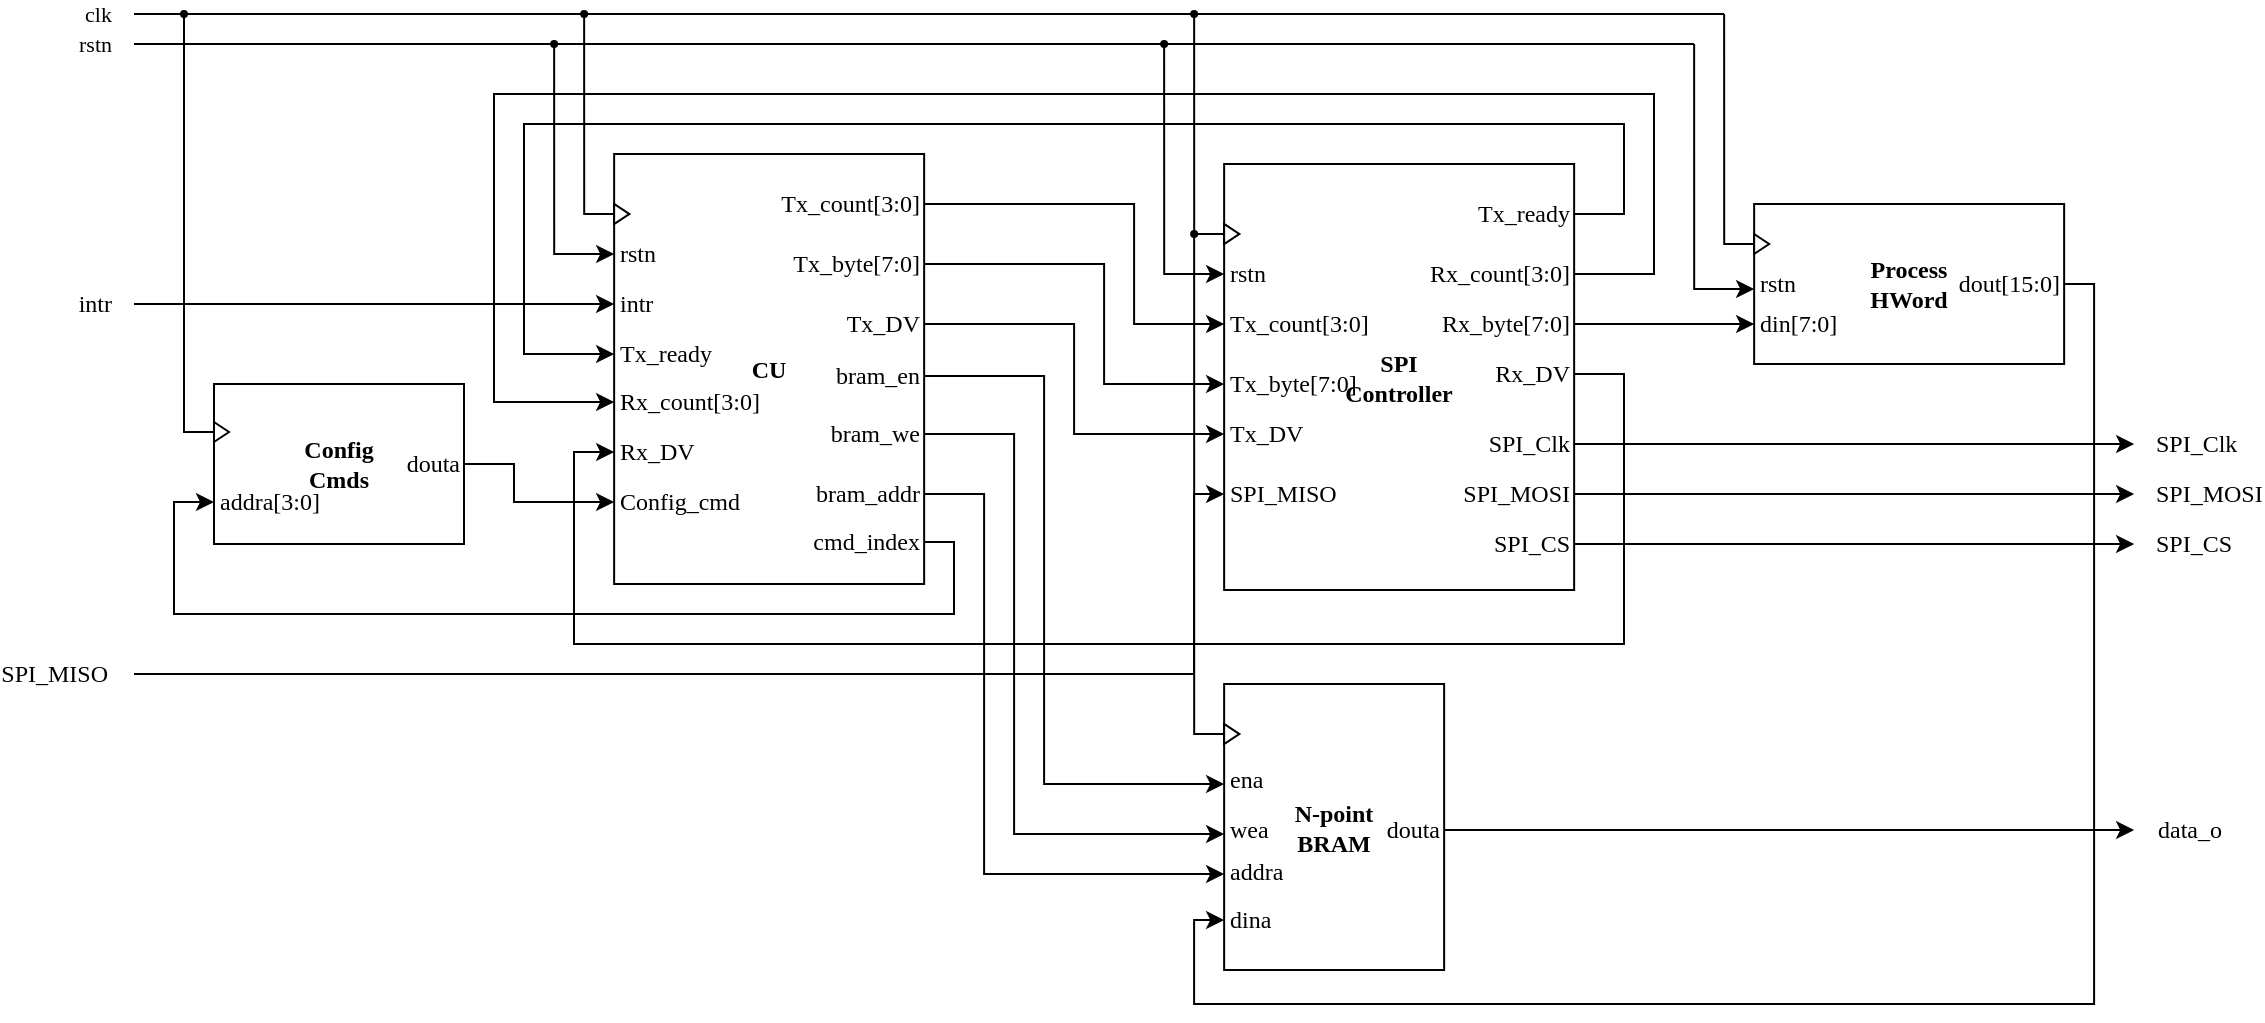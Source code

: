 <mxfile version="26.0.15" pages="3">
  <diagram name="data_path" id="Juiqj6YkxCS37qnOwY-p">
    <mxGraphModel dx="1972" dy="1094" grid="1" gridSize="5" guides="1" tooltips="1" connect="1" arrows="1" fold="1" page="1" pageScale="1" pageWidth="850" pageHeight="1100" math="0" shadow="0">
      <root>
        <mxCell id="0" />
        <mxCell id="1" parent="0" />
        <mxCell id="IA69UJasPgT3WPHsJti2-14" value="&lt;b&gt;N-point&lt;br&gt;BRAM&lt;/b&gt;" style="rounded=0;whiteSpace=wrap;html=1;fontFamily=NewsGotT;verticalAlign=middle;" parent="1" vertex="1">
          <mxGeometry x="625.07" y="380" width="110" height="143" as="geometry" />
        </mxCell>
        <mxCell id="IA69UJasPgT3WPHsJti2-39" value="SPI &lt;br&gt;Controller" style="rounded=0;whiteSpace=wrap;html=1;fontFamily=NewsGotT;verticalAlign=middle;fontStyle=1" parent="1" vertex="1">
          <mxGeometry x="625.07" y="120" width="175" height="213" as="geometry" />
        </mxCell>
        <mxCell id="6dm7ZZ2Ce49l9A71G7zG-19" value="clk" style="endArrow=none;html=1;rounded=0;align=right;fontFamily=NewsGotT;" parent="1" edge="1">
          <mxGeometry x="-1" y="-10" width="50" height="50" relative="1" as="geometry">
            <mxPoint x="80" y="45" as="sourcePoint" />
            <mxPoint x="875" y="45" as="targetPoint" />
            <mxPoint x="-10" y="-10" as="offset" />
          </mxGeometry>
        </mxCell>
        <mxCell id="6dm7ZZ2Ce49l9A71G7zG-20" value="rstn" style="endArrow=none;html=1;rounded=0;align=right;labelBackgroundColor=none;fontFamily=NewsGotT;" parent="1" edge="1">
          <mxGeometry x="-1" y="-10" width="50" height="50" relative="1" as="geometry">
            <mxPoint x="80" y="60" as="sourcePoint" />
            <mxPoint x="860" y="60" as="targetPoint" />
            <mxPoint x="-10" y="-10" as="offset" />
          </mxGeometry>
        </mxCell>
        <mxCell id="IA69UJasPgT3WPHsJti2-16" value="" style="triangle;whiteSpace=wrap;html=1;fontFamily=NewsGotT;movable=1;resizable=1;rotatable=1;deletable=1;editable=1;locked=0;connectable=1;container=0;points=[];" parent="1" vertex="1">
          <mxGeometry x="625.07" y="400" width="7.5" height="10" as="geometry" />
        </mxCell>
        <mxCell id="IA69UJasPgT3WPHsJti2-17" value="ena" style="text;html=1;align=left;verticalAlign=middle;resizable=0;points=[];autosize=1;strokeColor=none;fillColor=none;spacing=0;fontFamily=NewsGotT;spacingLeft=3;spacingRight=-10;spacingBottom=-2;spacingTop=-2;" parent="1" vertex="1">
          <mxGeometry x="625.07" y="418" width="20" height="20" as="geometry" />
        </mxCell>
        <mxCell id="IA69UJasPgT3WPHsJti2-18" value="wea" style="text;html=1;align=left;verticalAlign=middle;resizable=0;points=[];autosize=1;strokeColor=none;fillColor=none;spacing=0;fontFamily=NewsGotT;spacingLeft=3;spacingRight=-10;spacingBottom=-2;spacingTop=-2;" parent="1" vertex="1">
          <mxGeometry x="625.07" y="443" width="25" height="20" as="geometry" />
        </mxCell>
        <mxCell id="IA69UJasPgT3WPHsJti2-19" value="addra" style="text;html=1;align=left;verticalAlign=middle;resizable=0;points=[];autosize=1;strokeColor=none;fillColor=none;fontFamily=NewsGotT;fontSize=12;fontColor=default;spacing=0;spacingLeft=3;spacingRight=-10;spacingBottom=-2;spacingTop=-2;" parent="1" vertex="1">
          <mxGeometry x="625.07" y="464" width="30" height="20" as="geometry" />
        </mxCell>
        <mxCell id="IA69UJasPgT3WPHsJti2-20" value="dina" style="text;html=1;align=left;verticalAlign=middle;resizable=0;points=[];autosize=1;strokeColor=none;fillColor=none;fontFamily=NewsGotT;fontSize=12;fontColor=default;spacing=0;spacingLeft=3;spacingRight=-10;spacingBottom=-2;spacingTop=-2;" parent="1" vertex="1">
          <mxGeometry x="625.07" y="488" width="25" height="20" as="geometry" />
        </mxCell>
        <mxCell id="IA69UJasPgT3WPHsJti2-21" value="" style="triangle;whiteSpace=wrap;html=1;fontFamily=NewsGotT;movable=1;resizable=1;rotatable=1;deletable=1;editable=1;locked=0;connectable=1;container=0;points=[[0,0.5,0,0,0]];" parent="1" vertex="1">
          <mxGeometry x="625.07" y="400" width="7.5" height="10" as="geometry" />
        </mxCell>
        <mxCell id="OZrKnQwsDPzHaz8R2crf-91" value="data_o" style="edgeStyle=orthogonalEdgeStyle;rounded=0;orthogonalLoop=1;jettySize=auto;html=1;fontFamily=NewsGotT;fontSize=12;align=left;" edge="1" parent="1" source="IA69UJasPgT3WPHsJti2-22">
          <mxGeometry x="1" y="-10" relative="1" as="geometry">
            <mxPoint x="1080.07" y="453" as="targetPoint" />
            <mxPoint x="10" y="-10" as="offset" />
          </mxGeometry>
        </mxCell>
        <mxCell id="IA69UJasPgT3WPHsJti2-22" value="douta" style="text;html=1;align=right;verticalAlign=middle;resizable=0;points=[];autosize=1;strokeColor=none;fillColor=none;fontFamily=NewsGotT;fontSize=12;fontColor=default;spacing=0;spacingRight=3;spacingLeft=-9;spacingBottom=-2;spacingTop=-2;" parent="1" vertex="1">
          <mxGeometry x="705.07" y="443" width="30" height="20" as="geometry" />
        </mxCell>
        <mxCell id="IA69UJasPgT3WPHsJti2-40" value="rstn" style="text;html=1;align=left;verticalAlign=middle;resizable=0;points=[];autosize=1;strokeColor=none;fillColor=none;spacing=0;fontFamily=NewsGotT;spacingLeft=3;spacingRight=-10;spacingBottom=-2;spacingTop=-2;" parent="1" vertex="1">
          <mxGeometry x="625.07" y="165" width="25" height="20" as="geometry" />
        </mxCell>
        <mxCell id="IA69UJasPgT3WPHsJti2-41" value="" style="triangle;whiteSpace=wrap;html=1;fontFamily=NewsGotT;movable=1;resizable=1;rotatable=1;deletable=1;editable=1;locked=0;connectable=1;container=0;points=[];" parent="1" vertex="1">
          <mxGeometry x="625.07" y="150" width="7.5" height="10" as="geometry" />
        </mxCell>
        <mxCell id="IA69UJasPgT3WPHsJti2-42" value="Tx_count[3:0]" style="text;html=1;align=left;verticalAlign=middle;resizable=0;points=[];autosize=1;strokeColor=none;fillColor=none;spacing=0;fontFamily=NewsGotT;spacingLeft=3;spacingRight=-10;spacingBottom=-2;spacingTop=-2;" parent="1" vertex="1">
          <mxGeometry x="625.07" y="190" width="65" height="20" as="geometry" />
        </mxCell>
        <mxCell id="IA69UJasPgT3WPHsJti2-43" value="Tx_byte[7:0]" style="text;html=1;align=left;verticalAlign=middle;resizable=0;points=[];autosize=1;strokeColor=none;fillColor=none;spacing=0;fontFamily=NewsGotT;spacingLeft=3;spacingRight=-10;spacingBottom=-2;spacingTop=-2;" parent="1" vertex="1">
          <mxGeometry x="625.07" y="220" width="60" height="20" as="geometry" />
        </mxCell>
        <mxCell id="IA69UJasPgT3WPHsJti2-44" value="Tx_DV" style="text;html=1;align=left;verticalAlign=middle;resizable=0;points=[];autosize=1;strokeColor=none;fillColor=none;fontFamily=NewsGotT;fontSize=12;fontColor=default;spacing=0;spacingLeft=3;spacingRight=-10;spacingBottom=-2;spacingTop=-2;" parent="1" vertex="1">
          <mxGeometry x="625.07" y="245" width="35" height="20" as="geometry" />
        </mxCell>
        <mxCell id="OZrKnQwsDPzHaz8R2crf-74" style="edgeStyle=orthogonalEdgeStyle;rounded=0;orthogonalLoop=1;jettySize=auto;html=1;" edge="1" parent="1" target="IA69UJasPgT3WPHsJti2-45">
          <mxGeometry relative="1" as="geometry">
            <mxPoint x="80" y="375" as="sourcePoint" />
            <Array as="points">
              <mxPoint x="610" y="375" />
              <mxPoint x="610" y="285" />
            </Array>
          </mxGeometry>
        </mxCell>
        <mxCell id="OZrKnQwsDPzHaz8R2crf-75" value="SPI_MISO" style="edgeLabel;html=1;align=right;verticalAlign=middle;resizable=0;points=[];fontFamily=NewsGotT;fontSize=12;" vertex="1" connectable="0" parent="OZrKnQwsDPzHaz8R2crf-74">
          <mxGeometry x="-0.914" y="-2" relative="1" as="geometry">
            <mxPoint x="-40" y="-2" as="offset" />
          </mxGeometry>
        </mxCell>
        <mxCell id="IA69UJasPgT3WPHsJti2-45" value="SPI_MISO" style="text;html=1;align=left;verticalAlign=middle;resizable=0;points=[];autosize=1;strokeColor=none;fillColor=none;fontFamily=NewsGotT;fontSize=12;fontColor=default;spacing=0;spacingLeft=3;spacingRight=-10;spacingBottom=-2;spacingTop=-2;" parent="1" vertex="1">
          <mxGeometry x="625.07" y="275" width="50" height="20" as="geometry" />
        </mxCell>
        <mxCell id="IA69UJasPgT3WPHsJti2-46" value="" style="triangle;whiteSpace=wrap;html=1;fontFamily=NewsGotT;movable=1;resizable=1;rotatable=1;deletable=1;editable=1;locked=0;connectable=1;container=0;points=[[0,0.5,0,0,0]];" parent="1" vertex="1">
          <mxGeometry x="625.07" y="150" width="7.5" height="10" as="geometry" />
        </mxCell>
        <mxCell id="OZrKnQwsDPzHaz8R2crf-85" style="edgeStyle=orthogonalEdgeStyle;rounded=0;orthogonalLoop=1;jettySize=auto;html=1;" edge="1" parent="1" source="IA69UJasPgT3WPHsJti2-47" target="OZrKnQwsDPzHaz8R2crf-84">
          <mxGeometry relative="1" as="geometry">
            <Array as="points">
              <mxPoint x="825" y="145" />
              <mxPoint x="825" y="100" />
              <mxPoint x="275" y="100" />
              <mxPoint x="275" y="215" />
            </Array>
          </mxGeometry>
        </mxCell>
        <mxCell id="IA69UJasPgT3WPHsJti2-47" value="Tx_ready" style="text;html=1;align=right;verticalAlign=middle;resizable=0;points=[];autosize=1;strokeColor=none;fillColor=none;fontFamily=NewsGotT;fontSize=12;fontColor=default;spacing=0;spacingRight=3;spacingLeft=-9;spacingBottom=-2;spacingTop=-2;" parent="1" vertex="1">
          <mxGeometry x="755.07" y="135" width="45" height="20" as="geometry" />
        </mxCell>
        <mxCell id="OZrKnQwsDPzHaz8R2crf-87" style="edgeStyle=orthogonalEdgeStyle;rounded=0;orthogonalLoop=1;jettySize=auto;html=1;" edge="1" parent="1" source="IA69UJasPgT3WPHsJti2-50" target="OZrKnQwsDPzHaz8R2crf-35">
          <mxGeometry relative="1" as="geometry">
            <Array as="points">
              <mxPoint x="825" y="225" />
              <mxPoint x="825" y="360" />
              <mxPoint x="300" y="360" />
              <mxPoint x="300" y="264" />
            </Array>
          </mxGeometry>
        </mxCell>
        <mxCell id="IA69UJasPgT3WPHsJti2-50" value="Rx_DV" style="text;html=1;align=right;verticalAlign=middle;resizable=0;points=[];autosize=1;strokeColor=none;fillColor=none;fontFamily=NewsGotT;fontSize=12;fontColor=default;spacing=0;spacingRight=3;spacingLeft=-9;spacingBottom=-2;spacingTop=-2;" parent="1" vertex="1">
          <mxGeometry x="765.07" y="215" width="35" height="20" as="geometry" />
        </mxCell>
        <mxCell id="OZrKnQwsDPzHaz8R2crf-86" style="edgeStyle=orthogonalEdgeStyle;rounded=0;orthogonalLoop=1;jettySize=auto;html=1;" edge="1" parent="1" source="IA69UJasPgT3WPHsJti2-51" target="OZrKnQwsDPzHaz8R2crf-34">
          <mxGeometry relative="1" as="geometry">
            <Array as="points">
              <mxPoint x="840" y="175" />
              <mxPoint x="840" y="85" />
              <mxPoint x="260" y="85" />
              <mxPoint x="260" y="239" />
            </Array>
          </mxGeometry>
        </mxCell>
        <mxCell id="IA69UJasPgT3WPHsJti2-51" value="Rx_count[3:0]" style="text;html=1;align=right;verticalAlign=middle;resizable=0;points=[];autosize=1;strokeColor=none;fillColor=none;fontFamily=NewsGotT;fontSize=12;fontColor=default;spacing=0;spacingRight=3;spacingLeft=-9;spacingBottom=-2;spacingTop=-2;" parent="1" vertex="1">
          <mxGeometry x="730.07" y="165" width="70" height="20" as="geometry" />
        </mxCell>
        <mxCell id="OZrKnQwsDPzHaz8R2crf-99" style="edgeStyle=orthogonalEdgeStyle;rounded=0;orthogonalLoop=1;jettySize=auto;html=1;" edge="1" parent="1" source="IA69UJasPgT3WPHsJti2-52" target="OZrKnQwsDPzHaz8R2crf-95">
          <mxGeometry relative="1" as="geometry" />
        </mxCell>
        <mxCell id="IA69UJasPgT3WPHsJti2-52" value="Rx_byte[7:0]" style="text;html=1;align=right;verticalAlign=middle;resizable=0;points=[];autosize=1;strokeColor=none;fillColor=none;fontFamily=NewsGotT;fontSize=12;fontColor=default;spacing=0;spacingRight=3;spacingLeft=-9;spacingBottom=-2;spacingTop=-2;" parent="1" vertex="1">
          <mxGeometry x="740.07" y="190" width="60" height="20" as="geometry" />
        </mxCell>
        <mxCell id="OZrKnQwsDPzHaz8R2crf-88" value="SPI_Clk" style="edgeStyle=orthogonalEdgeStyle;rounded=0;orthogonalLoop=1;jettySize=auto;html=1;align=left;fontSize=12;fontFamily=NewsGotT;" edge="1" parent="1" source="OZrKnQwsDPzHaz8R2crf-26">
          <mxGeometry x="1" y="-10" relative="1" as="geometry">
            <mxPoint x="1080.07" y="260" as="targetPoint" />
            <mxPoint x="9" y="-10" as="offset" />
          </mxGeometry>
        </mxCell>
        <mxCell id="OZrKnQwsDPzHaz8R2crf-26" value="SPI_Clk" style="text;html=1;align=right;verticalAlign=middle;resizable=0;points=[];autosize=1;strokeColor=none;fillColor=none;fontFamily=NewsGotT;fontSize=12;fontColor=default;spacing=0;spacingRight=3;spacingLeft=-9;spacingBottom=-2;spacingTop=-2;" vertex="1" parent="1">
          <mxGeometry x="760.07" y="250" width="40" height="20" as="geometry" />
        </mxCell>
        <mxCell id="OZrKnQwsDPzHaz8R2crf-89" value="SPI_MOSI" style="edgeStyle=orthogonalEdgeStyle;rounded=0;orthogonalLoop=1;jettySize=auto;html=1;align=left;fontSize=12;fontFamily=NewsGotT;" edge="1" parent="1" source="OZrKnQwsDPzHaz8R2crf-27">
          <mxGeometry x="1" y="-10" relative="1" as="geometry">
            <mxPoint x="1080.07" y="285" as="targetPoint" />
            <mxPoint x="9" y="-10" as="offset" />
          </mxGeometry>
        </mxCell>
        <mxCell id="OZrKnQwsDPzHaz8R2crf-27" value="SPI_MOSI" style="text;html=1;align=right;verticalAlign=middle;resizable=0;points=[];autosize=1;strokeColor=none;fillColor=none;fontFamily=NewsGotT;fontSize=12;fontColor=default;spacing=0;spacingRight=3;spacingLeft=-9;spacingBottom=-2;spacingTop=-2;" vertex="1" parent="1">
          <mxGeometry x="750.07" y="275" width="50" height="20" as="geometry" />
        </mxCell>
        <mxCell id="OZrKnQwsDPzHaz8R2crf-90" value="SPI_CS" style="edgeStyle=orthogonalEdgeStyle;rounded=0;orthogonalLoop=1;jettySize=auto;html=1;align=left;fontSize=12;fontFamily=NewsGotT;" edge="1" parent="1" source="OZrKnQwsDPzHaz8R2crf-28">
          <mxGeometry x="1" y="-10" relative="1" as="geometry">
            <mxPoint x="1080.07" y="310" as="targetPoint" />
            <mxPoint x="9" y="-10" as="offset" />
          </mxGeometry>
        </mxCell>
        <mxCell id="OZrKnQwsDPzHaz8R2crf-28" value="SPI_CS" style="text;html=1;align=right;verticalAlign=middle;resizable=0;points=[];autosize=1;strokeColor=none;fillColor=none;fontFamily=NewsGotT;fontSize=12;fontColor=default;spacing=0;spacingRight=3;spacingLeft=-9;spacingBottom=-2;spacingTop=-2;" vertex="1" parent="1">
          <mxGeometry x="760.07" y="300" width="40" height="20" as="geometry" />
        </mxCell>
        <mxCell id="OZrKnQwsDPzHaz8R2crf-30" value="CU" style="rounded=0;whiteSpace=wrap;html=1;fontFamily=NewsGotT;verticalAlign=middle;fontStyle=1" vertex="1" parent="1">
          <mxGeometry x="320.07" y="115" width="155" height="215" as="geometry" />
        </mxCell>
        <mxCell id="OZrKnQwsDPzHaz8R2crf-31" value="rstn" style="text;html=1;align=left;verticalAlign=middle;resizable=0;points=[];autosize=1;strokeColor=none;fillColor=none;spacing=0;fontFamily=NewsGotT;spacingLeft=3;spacingRight=-10;spacingBottom=-2;spacingTop=-2;" vertex="1" parent="1">
          <mxGeometry x="320.07" y="155" width="25" height="20" as="geometry" />
        </mxCell>
        <mxCell id="OZrKnQwsDPzHaz8R2crf-32" value="" style="triangle;whiteSpace=wrap;html=1;fontFamily=NewsGotT;movable=1;resizable=1;rotatable=1;deletable=1;editable=1;locked=0;connectable=1;container=0;points=[];" vertex="1" parent="1">
          <mxGeometry x="320.07" y="140" width="7.5" height="10" as="geometry" />
        </mxCell>
        <mxCell id="OZrKnQwsDPzHaz8R2crf-59" value="intr" style="edgeStyle=orthogonalEdgeStyle;rounded=0;orthogonalLoop=1;jettySize=auto;html=1;fontFamily=NewsGotT;fontSize=12;align=right;" edge="1" parent="1" target="OZrKnQwsDPzHaz8R2crf-33">
          <mxGeometry x="-1" y="-10" relative="1" as="geometry">
            <mxPoint x="80" y="190" as="sourcePoint" />
            <Array as="points">
              <mxPoint x="80" y="190" />
            </Array>
            <mxPoint x="-10" y="-10" as="offset" />
          </mxGeometry>
        </mxCell>
        <mxCell id="OZrKnQwsDPzHaz8R2crf-33" value="intr" style="text;html=1;align=left;verticalAlign=middle;resizable=0;points=[];autosize=1;strokeColor=none;fillColor=none;spacing=0;fontFamily=NewsGotT;spacingLeft=3;spacingRight=-10;spacingBottom=-2;spacingTop=-2;" vertex="1" parent="1">
          <mxGeometry x="320.07" y="180" width="20" height="20" as="geometry" />
        </mxCell>
        <mxCell id="OZrKnQwsDPzHaz8R2crf-34" value="Rx_count[3:0]" style="text;html=1;align=left;verticalAlign=middle;resizable=0;points=[];autosize=1;strokeColor=none;fillColor=none;spacing=0;fontFamily=NewsGotT;spacingLeft=3;spacingRight=-10;spacingBottom=-2;spacingTop=-2;" vertex="1" parent="1">
          <mxGeometry x="320.07" y="229" width="70" height="20" as="geometry" />
        </mxCell>
        <mxCell id="OZrKnQwsDPzHaz8R2crf-35" value="Rx_DV" style="text;html=1;align=left;verticalAlign=middle;resizable=0;points=[];autosize=1;strokeColor=none;fillColor=none;fontFamily=NewsGotT;fontSize=12;fontColor=default;spacing=0;spacingLeft=3;spacingRight=-10;spacingBottom=-2;spacingTop=-2;" vertex="1" parent="1">
          <mxGeometry x="320.07" y="254" width="35" height="20" as="geometry" />
        </mxCell>
        <mxCell id="OZrKnQwsDPzHaz8R2crf-37" value="" style="triangle;whiteSpace=wrap;html=1;fontFamily=NewsGotT;movable=1;resizable=1;rotatable=1;deletable=1;editable=1;locked=0;connectable=1;container=0;points=[[0,0.5,0,0,0]];" vertex="1" parent="1">
          <mxGeometry x="320.07" y="140" width="7.5" height="10" as="geometry" />
        </mxCell>
        <mxCell id="OZrKnQwsDPzHaz8R2crf-81" style="edgeStyle=orthogonalEdgeStyle;rounded=0;orthogonalLoop=1;jettySize=auto;html=1;" edge="1" parent="1" source="OZrKnQwsDPzHaz8R2crf-38" target="IA69UJasPgT3WPHsJti2-42">
          <mxGeometry relative="1" as="geometry">
            <Array as="points">
              <mxPoint x="580.07" y="140" />
              <mxPoint x="580.07" y="200" />
            </Array>
          </mxGeometry>
        </mxCell>
        <mxCell id="OZrKnQwsDPzHaz8R2crf-38" value="Tx_count[3:0]" style="text;html=1;align=right;verticalAlign=middle;resizable=0;points=[];autosize=1;strokeColor=none;fillColor=none;fontFamily=NewsGotT;fontSize=12;fontColor=default;spacing=0;spacingRight=3;spacingLeft=-9;spacingBottom=-2;spacingTop=-2;" vertex="1" parent="1">
          <mxGeometry x="405.07" y="130" width="70" height="20" as="geometry" />
        </mxCell>
        <mxCell id="OZrKnQwsDPzHaz8R2crf-77" style="edgeStyle=orthogonalEdgeStyle;rounded=0;orthogonalLoop=1;jettySize=auto;html=1;" edge="1" parent="1" source="OZrKnQwsDPzHaz8R2crf-39" target="IA69UJasPgT3WPHsJti2-17">
          <mxGeometry relative="1" as="geometry">
            <Array as="points">
              <mxPoint x="535.07" y="226" />
              <mxPoint x="535.07" y="430" />
            </Array>
          </mxGeometry>
        </mxCell>
        <mxCell id="OZrKnQwsDPzHaz8R2crf-39" value="bram_en" style="text;html=1;align=right;verticalAlign=middle;resizable=0;points=[];autosize=1;strokeColor=none;fillColor=none;fontFamily=NewsGotT;fontSize=12;fontColor=default;spacing=0;spacingRight=3;spacingLeft=-9;spacingBottom=-2;spacingTop=-2;" vertex="1" parent="1">
          <mxGeometry x="430.07" y="216" width="45" height="20" as="geometry" />
        </mxCell>
        <mxCell id="OZrKnQwsDPzHaz8R2crf-82" style="edgeStyle=orthogonalEdgeStyle;rounded=0;orthogonalLoop=1;jettySize=auto;html=1;" edge="1" parent="1" source="OZrKnQwsDPzHaz8R2crf-40" target="IA69UJasPgT3WPHsJti2-43">
          <mxGeometry relative="1" as="geometry">
            <Array as="points">
              <mxPoint x="565.07" y="170" />
              <mxPoint x="565.07" y="230" />
            </Array>
          </mxGeometry>
        </mxCell>
        <mxCell id="OZrKnQwsDPzHaz8R2crf-40" value="Tx_byte[7:0]" style="text;html=1;align=right;verticalAlign=middle;resizable=0;points=[];autosize=1;strokeColor=none;fillColor=none;fontFamily=NewsGotT;fontSize=12;fontColor=default;spacing=0;spacingRight=3;spacingLeft=-9;spacingBottom=-2;spacingTop=-2;" vertex="1" parent="1">
          <mxGeometry x="415.07" y="160" width="60" height="20" as="geometry" />
        </mxCell>
        <mxCell id="OZrKnQwsDPzHaz8R2crf-83" style="edgeStyle=orthogonalEdgeStyle;rounded=0;orthogonalLoop=1;jettySize=auto;html=1;" edge="1" parent="1" source="OZrKnQwsDPzHaz8R2crf-41" target="IA69UJasPgT3WPHsJti2-44">
          <mxGeometry relative="1" as="geometry">
            <Array as="points">
              <mxPoint x="550.07" y="200" />
              <mxPoint x="550.07" y="255" />
            </Array>
          </mxGeometry>
        </mxCell>
        <mxCell id="OZrKnQwsDPzHaz8R2crf-41" value="Tx_DV" style="text;html=1;align=right;verticalAlign=middle;resizable=0;points=[];autosize=1;strokeColor=none;fillColor=none;fontFamily=NewsGotT;fontSize=12;fontColor=default;spacing=0;spacingRight=3;spacingLeft=-9;spacingBottom=-2;spacingTop=-2;" vertex="1" parent="1">
          <mxGeometry x="440.07" y="190" width="35" height="20" as="geometry" />
        </mxCell>
        <mxCell id="OZrKnQwsDPzHaz8R2crf-78" style="edgeStyle=orthogonalEdgeStyle;rounded=0;orthogonalLoop=1;jettySize=auto;html=1;" edge="1" parent="1" source="OZrKnQwsDPzHaz8R2crf-42" target="IA69UJasPgT3WPHsJti2-18">
          <mxGeometry relative="1" as="geometry">
            <Array as="points">
              <mxPoint x="520.07" y="255" />
              <mxPoint x="520.07" y="455" />
            </Array>
          </mxGeometry>
        </mxCell>
        <mxCell id="OZrKnQwsDPzHaz8R2crf-42" value="bram_we" style="text;html=1;align=right;verticalAlign=middle;resizable=0;points=[];autosize=1;strokeColor=none;fillColor=none;fontFamily=NewsGotT;fontSize=12;fontColor=default;spacing=0;spacingRight=3;spacingLeft=-9;spacingBottom=-2;spacingTop=-2;" vertex="1" parent="1">
          <mxGeometry x="425.07" y="245" width="50" height="20" as="geometry" />
        </mxCell>
        <mxCell id="OZrKnQwsDPzHaz8R2crf-79" style="edgeStyle=orthogonalEdgeStyle;rounded=0;orthogonalLoop=1;jettySize=auto;html=1;" edge="1" parent="1" source="OZrKnQwsDPzHaz8R2crf-43" target="IA69UJasPgT3WPHsJti2-19">
          <mxGeometry relative="1" as="geometry">
            <Array as="points">
              <mxPoint x="505.07" y="285" />
              <mxPoint x="505.07" y="475" />
            </Array>
          </mxGeometry>
        </mxCell>
        <mxCell id="OZrKnQwsDPzHaz8R2crf-43" value="bram_addr" style="text;html=1;align=right;verticalAlign=middle;resizable=0;points=[];autosize=1;strokeColor=none;fillColor=none;fontFamily=NewsGotT;fontSize=12;fontColor=default;spacing=0;spacingRight=3;spacingLeft=-9;spacingBottom=-2;spacingTop=-2;" vertex="1" parent="1">
          <mxGeometry x="420.07" y="275" width="55" height="20" as="geometry" />
        </mxCell>
        <mxCell id="OZrKnQwsDPzHaz8R2crf-45" value="&lt;div&gt;Config&lt;/div&gt;&lt;div&gt;Cmds&lt;/div&gt;" style="rounded=0;whiteSpace=wrap;html=1;fontFamily=NewsGotT;verticalAlign=middle;fontStyle=1" vertex="1" parent="1">
          <mxGeometry x="120" y="230" width="125" height="80" as="geometry" />
        </mxCell>
        <mxCell id="OZrKnQwsDPzHaz8R2crf-50" value="addra[3:0]" style="text;html=1;align=left;verticalAlign=middle;resizable=0;points=[];autosize=1;strokeColor=none;fillColor=none;fontFamily=NewsGotT;fontSize=12;fontColor=default;spacing=0;spacingLeft=3;spacingRight=-10;spacingBottom=-2;spacingTop=-2;" vertex="1" parent="1">
          <mxGeometry x="120" y="279" width="50" height="20" as="geometry" />
        </mxCell>
        <mxCell id="OZrKnQwsDPzHaz8R2crf-52" value="" style="triangle;whiteSpace=wrap;html=1;fontFamily=NewsGotT;movable=1;resizable=1;rotatable=1;deletable=1;editable=1;locked=0;connectable=1;container=0;points=[[0,0.5,0,0,0]];" vertex="1" parent="1">
          <mxGeometry x="120" y="249" width="7.5" height="10" as="geometry" />
        </mxCell>
        <mxCell id="OZrKnQwsDPzHaz8R2crf-55" style="edgeStyle=orthogonalEdgeStyle;rounded=0;orthogonalLoop=1;jettySize=auto;html=1;" edge="1" parent="1" source="OZrKnQwsDPzHaz8R2crf-53" target="OZrKnQwsDPzHaz8R2crf-54">
          <mxGeometry relative="1" as="geometry">
            <mxPoint x="255.0" y="270" as="sourcePoint" />
            <Array as="points">
              <mxPoint x="270" y="270" />
              <mxPoint x="270" y="289" />
            </Array>
          </mxGeometry>
        </mxCell>
        <mxCell id="OZrKnQwsDPzHaz8R2crf-53" value="douta" style="text;html=1;align=right;verticalAlign=middle;resizable=0;points=[];autosize=1;strokeColor=none;fillColor=none;fontFamily=NewsGotT;fontSize=12;fontColor=default;spacing=0;spacingRight=3;spacingLeft=-9;spacingBottom=-2;spacingTop=-2;" vertex="1" parent="1">
          <mxGeometry x="215" y="260" width="30" height="20" as="geometry" />
        </mxCell>
        <mxCell id="OZrKnQwsDPzHaz8R2crf-54" value="Config_cmd" style="text;html=1;align=left;verticalAlign=middle;resizable=0;points=[];autosize=1;strokeColor=none;fillColor=none;fontFamily=NewsGotT;fontSize=12;fontColor=default;spacing=0;spacingLeft=3;spacingRight=-10;spacingBottom=-2;spacingTop=-2;" vertex="1" parent="1">
          <mxGeometry x="320.07" y="279" width="60" height="20" as="geometry" />
        </mxCell>
        <mxCell id="OZrKnQwsDPzHaz8R2crf-56" value="" style="endArrow=none;html=1;rounded=0;entryX=0;entryY=0.5;entryDx=0;entryDy=0;entryPerimeter=0;edgeStyle=orthogonalEdgeStyle;startArrow=oval;startFill=1;startSize=3;" edge="1" parent="1" target="OZrKnQwsDPzHaz8R2crf-52">
          <mxGeometry width="50" height="50" relative="1" as="geometry">
            <mxPoint x="105" y="45" as="sourcePoint" />
            <mxPoint x="120" y="260" as="targetPoint" />
            <Array as="points">
              <mxPoint x="105" y="254" />
            </Array>
          </mxGeometry>
        </mxCell>
        <mxCell id="OZrKnQwsDPzHaz8R2crf-57" value="" style="endArrow=none;html=1;rounded=0;entryX=0;entryY=0.5;entryDx=0;entryDy=0;entryPerimeter=0;edgeStyle=orthogonalEdgeStyle;startArrow=oval;startFill=1;startSize=3;" edge="1" parent="1" target="OZrKnQwsDPzHaz8R2crf-37">
          <mxGeometry width="50" height="50" relative="1" as="geometry">
            <mxPoint x="305.07" y="45" as="sourcePoint" />
            <mxPoint x="300.07" y="252" as="targetPoint" />
            <Array as="points">
              <mxPoint x="305.07" y="145" />
            </Array>
          </mxGeometry>
        </mxCell>
        <mxCell id="OZrKnQwsDPzHaz8R2crf-58" style="edgeStyle=orthogonalEdgeStyle;rounded=0;orthogonalLoop=1;jettySize=auto;html=1;startArrow=oval;startFill=1;startSize=3;" edge="1" parent="1" target="OZrKnQwsDPzHaz8R2crf-31">
          <mxGeometry relative="1" as="geometry">
            <mxPoint x="290.07" y="60" as="sourcePoint" />
            <mxPoint x="300.07" y="165" as="targetPoint" />
            <Array as="points">
              <mxPoint x="290.07" y="165" />
            </Array>
          </mxGeometry>
        </mxCell>
        <mxCell id="OZrKnQwsDPzHaz8R2crf-65" value="" style="endArrow=none;html=1;rounded=0;entryX=0;entryY=0.5;entryDx=0;entryDy=0;entryPerimeter=0;edgeStyle=orthogonalEdgeStyle;startArrow=oval;startFill=1;startSize=3;" edge="1" parent="1" target="IA69UJasPgT3WPHsJti2-46">
          <mxGeometry width="50" height="50" relative="1" as="geometry">
            <mxPoint x="610.07" y="45" as="sourcePoint" />
            <mxPoint x="625.07" y="155" as="targetPoint" />
            <Array as="points">
              <mxPoint x="610.07" y="155" />
            </Array>
          </mxGeometry>
        </mxCell>
        <mxCell id="OZrKnQwsDPzHaz8R2crf-66" style="edgeStyle=orthogonalEdgeStyle;rounded=0;orthogonalLoop=1;jettySize=auto;html=1;startArrow=oval;startFill=1;startSize=3;" edge="1" parent="1" target="IA69UJasPgT3WPHsJti2-40">
          <mxGeometry relative="1" as="geometry">
            <mxPoint x="595.07" y="60" as="sourcePoint" />
            <mxPoint x="660.13" y="175" as="targetPoint" />
            <Array as="points">
              <mxPoint x="595.07" y="60" />
              <mxPoint x="595.07" y="175" />
            </Array>
          </mxGeometry>
        </mxCell>
        <mxCell id="OZrKnQwsDPzHaz8R2crf-69" value="" style="endArrow=none;html=1;rounded=0;edgeStyle=orthogonalEdgeStyle;startArrow=oval;startFill=1;startSize=3;entryX=0;entryY=0.5;entryDx=0;entryDy=0;entryPerimeter=0;" edge="1" parent="1" target="IA69UJasPgT3WPHsJti2-21">
          <mxGeometry width="50" height="50" relative="1" as="geometry">
            <mxPoint x="610.07" y="155" as="sourcePoint" />
            <mxPoint x="580.07" y="520" as="targetPoint" />
            <Array as="points">
              <mxPoint x="610.07" y="405" />
            </Array>
          </mxGeometry>
        </mxCell>
        <mxCell id="OZrKnQwsDPzHaz8R2crf-84" value="Tx_ready" style="text;html=1;align=left;verticalAlign=middle;resizable=0;points=[];autosize=1;strokeColor=none;fillColor=none;spacing=0;fontFamily=NewsGotT;spacingLeft=3;spacingRight=-10;spacingBottom=-2;spacingTop=-2;" vertex="1" parent="1">
          <mxGeometry x="320.07" y="205" width="45" height="20" as="geometry" />
        </mxCell>
        <mxCell id="OZrKnQwsDPzHaz8R2crf-92" value="&lt;div&gt;Process&lt;/div&gt;&lt;div&gt;HWord&lt;/div&gt;" style="rounded=0;whiteSpace=wrap;html=1;fontFamily=NewsGotT;verticalAlign=middle;fontStyle=1" vertex="1" parent="1">
          <mxGeometry x="890.07" y="140" width="155" height="80" as="geometry" />
        </mxCell>
        <mxCell id="OZrKnQwsDPzHaz8R2crf-93" value="" style="triangle;whiteSpace=wrap;html=1;fontFamily=NewsGotT;movable=1;resizable=1;rotatable=1;deletable=1;editable=1;locked=0;connectable=1;container=0;points=[[0,0.5,0,0,0]];" vertex="1" parent="1">
          <mxGeometry x="890.07" y="155" width="7.5" height="10" as="geometry" />
        </mxCell>
        <mxCell id="OZrKnQwsDPzHaz8R2crf-94" value="rstn" style="text;html=1;align=left;verticalAlign=middle;resizable=0;points=[];autosize=1;strokeColor=none;fillColor=none;spacing=0;fontFamily=NewsGotT;spacingLeft=3;spacingRight=-10;spacingBottom=-2;spacingTop=-2;" vertex="1" parent="1">
          <mxGeometry x="890.07" y="170" width="25" height="20" as="geometry" />
        </mxCell>
        <mxCell id="OZrKnQwsDPzHaz8R2crf-95" value="din[7:0]" style="text;html=1;align=left;verticalAlign=middle;resizable=0;points=[];autosize=1;strokeColor=none;fillColor=none;spacing=0;fontFamily=NewsGotT;spacingLeft=3;spacingRight=-10;spacingBottom=-2;spacingTop=-2;" vertex="1" parent="1">
          <mxGeometry x="890.07" y="190" width="40" height="20" as="geometry" />
        </mxCell>
        <mxCell id="OZrKnQwsDPzHaz8R2crf-100" style="edgeStyle=orthogonalEdgeStyle;rounded=0;orthogonalLoop=1;jettySize=auto;html=1;" edge="1" parent="1" source="OZrKnQwsDPzHaz8R2crf-96" target="IA69UJasPgT3WPHsJti2-20">
          <mxGeometry relative="1" as="geometry">
            <Array as="points">
              <mxPoint x="1060.07" y="180" />
              <mxPoint x="1060.07" y="540" />
              <mxPoint x="610.07" y="540" />
              <mxPoint x="610.07" y="498" />
            </Array>
          </mxGeometry>
        </mxCell>
        <mxCell id="OZrKnQwsDPzHaz8R2crf-96" value="dout[15:0]" style="text;html=1;align=right;verticalAlign=middle;resizable=0;points=[];autosize=1;strokeColor=none;fillColor=none;fontFamily=NewsGotT;fontSize=12;fontColor=default;spacing=0;spacingRight=3;spacingLeft=-9;spacingBottom=-2;spacingTop=-2;" vertex="1" parent="1">
          <mxGeometry x="990.07" y="170" width="55" height="20" as="geometry" />
        </mxCell>
        <mxCell id="OZrKnQwsDPzHaz8R2crf-97" value="" style="endArrow=none;html=1;rounded=0;entryX=0;entryY=0.5;entryDx=0;entryDy=0;entryPerimeter=0;edgeStyle=orthogonalEdgeStyle;startArrow=none;startFill=0;startSize=3;" edge="1" parent="1" target="OZrKnQwsDPzHaz8R2crf-93">
          <mxGeometry width="50" height="50" relative="1" as="geometry">
            <mxPoint x="875.07" y="45" as="sourcePoint" />
            <mxPoint x="890.07" y="159" as="targetPoint" />
            <Array as="points">
              <mxPoint x="875.07" y="160" />
            </Array>
          </mxGeometry>
        </mxCell>
        <mxCell id="OZrKnQwsDPzHaz8R2crf-98" style="edgeStyle=orthogonalEdgeStyle;rounded=0;orthogonalLoop=1;jettySize=auto;html=1;startArrow=none;startFill=0;startSize=3;" edge="1" parent="1">
          <mxGeometry relative="1" as="geometry">
            <mxPoint x="860.07" y="60" as="sourcePoint" />
            <mxPoint x="890.07" y="182.5" as="targetPoint" />
            <Array as="points">
              <mxPoint x="860.13" y="182.5" />
            </Array>
          </mxGeometry>
        </mxCell>
        <mxCell id="OZrKnQwsDPzHaz8R2crf-102" style="edgeStyle=orthogonalEdgeStyle;rounded=0;orthogonalLoop=1;jettySize=auto;html=1;" edge="1" parent="1" source="OZrKnQwsDPzHaz8R2crf-101" target="OZrKnQwsDPzHaz8R2crf-50">
          <mxGeometry relative="1" as="geometry">
            <Array as="points">
              <mxPoint x="490" y="309" />
              <mxPoint x="490" y="345" />
              <mxPoint x="100" y="345" />
              <mxPoint x="100" y="289" />
            </Array>
          </mxGeometry>
        </mxCell>
        <mxCell id="OZrKnQwsDPzHaz8R2crf-101" value="cmd_index" style="text;html=1;align=right;verticalAlign=middle;resizable=0;points=[];autosize=1;strokeColor=none;fillColor=none;fontFamily=NewsGotT;fontSize=12;fontColor=default;spacing=0;spacingRight=3;spacingLeft=-9;spacingBottom=-2;spacingTop=-2;" vertex="1" parent="1">
          <mxGeometry x="420.07" y="299" width="55" height="20" as="geometry" />
        </mxCell>
      </root>
    </mxGraphModel>
  </diagram>
  <diagram id="qXmlQlBBTAjM8z9g6r9Z" name="acc_data_logic">
    <mxGraphModel dx="136" dy="547" grid="1" gridSize="10" guides="1" tooltips="1" connect="1" arrows="1" fold="1" page="1" pageScale="1" pageWidth="850" pageHeight="1100" math="0" shadow="0">
      <root>
        <mxCell id="0" />
        <mxCell id="1" parent="0" />
        <mxCell id="zWJqYj0alnFGycNp3eZW-2" value="" style="rounded=0;whiteSpace=wrap;html=1;fontFamily=NewsGotT;verticalAlign=middle;fontStyle=1;horizontal=1;" vertex="1" parent="1">
          <mxGeometry x="1030" y="69" width="180" height="40" as="geometry" />
        </mxCell>
        <mxCell id="zWJqYj0alnFGycNp3eZW-3" value="" style="endArrow=none;html=1;rounded=0;exitX=0.5;exitY=1;exitDx=0;exitDy=0;entryX=0.5;entryY=0;entryDx=0;entryDy=0;fontFamily=NewsGotT;horizontal=1;" edge="1" parent="1" source="zWJqYj0alnFGycNp3eZW-2" target="zWJqYj0alnFGycNp3eZW-2">
          <mxGeometry width="50" height="50" relative="1" as="geometry">
            <mxPoint x="1175" y="144" as="sourcePoint" />
            <mxPoint x="1225" y="94" as="targetPoint" />
          </mxGeometry>
        </mxCell>
        <mxCell id="zWJqYj0alnFGycNp3eZW-4" value="acc_data [15:0]" style="text;html=1;align=left;verticalAlign=middle;whiteSpace=wrap;rounded=0;fontFamily=NewsGotT;horizontal=1;" vertex="1" parent="1">
          <mxGeometry x="1030" y="43" width="85" height="30" as="geometry" />
        </mxCell>
        <mxCell id="zWJqYj0alnFGycNp3eZW-5" value="XX" style="text;html=1;align=center;verticalAlign=middle;whiteSpace=wrap;rounded=0;fontFamily=NewsGotT;horizontal=1;" vertex="1" parent="1">
          <mxGeometry x="1042.5" y="74" width="60" height="30" as="geometry" />
        </mxCell>
        <mxCell id="zWJqYj0alnFGycNp3eZW-6" value="XX" style="text;html=1;align=center;verticalAlign=middle;whiteSpace=wrap;rounded=0;fontFamily=NewsGotT;horizontal=1;" vertex="1" parent="1">
          <mxGeometry x="1135" y="74" width="60" height="30" as="geometry" />
        </mxCell>
        <mxCell id="zWJqYj0alnFGycNp3eZW-7" value="" style="rounded=0;whiteSpace=wrap;html=1;fontFamily=NewsGotT;verticalAlign=middle;fontStyle=1;horizontal=1;" vertex="1" parent="1">
          <mxGeometry x="1030" y="134" width="180" height="40" as="geometry" />
        </mxCell>
        <mxCell id="zWJqYj0alnFGycNp3eZW-8" value="" style="endArrow=none;html=1;rounded=0;exitX=0.5;exitY=1;exitDx=0;exitDy=0;entryX=0.5;entryY=0;entryDx=0;entryDy=0;fontFamily=NewsGotT;horizontal=1;" edge="1" parent="1" source="zWJqYj0alnFGycNp3eZW-7" target="zWJqYj0alnFGycNp3eZW-7">
          <mxGeometry width="50" height="50" relative="1" as="geometry">
            <mxPoint x="1175" y="209" as="sourcePoint" />
            <mxPoint x="1225" y="159" as="targetPoint" />
          </mxGeometry>
        </mxCell>
        <mxCell id="zWJqYj0alnFGycNp3eZW-9" value="XX" style="text;html=1;align=center;verticalAlign=middle;whiteSpace=wrap;rounded=0;fontFamily=NewsGotT;horizontal=1;" vertex="1" parent="1">
          <mxGeometry x="1042.5" y="139" width="60" height="30" as="geometry" />
        </mxCell>
        <mxCell id="zWJqYj0alnFGycNp3eZW-10" value="X0" style="text;html=1;align=center;verticalAlign=middle;whiteSpace=wrap;rounded=0;fontFamily=NewsGotT;horizontal=1;" vertex="1" parent="1">
          <mxGeometry x="1135" y="139" width="60" height="30" as="geometry" />
        </mxCell>
        <mxCell id="zWJqYj0alnFGycNp3eZW-11" value="" style="rounded=0;whiteSpace=wrap;html=1;fontFamily=NewsGotT;verticalAlign=middle;fontStyle=1;horizontal=1;" vertex="1" parent="1">
          <mxGeometry x="1030" y="199" width="180" height="40" as="geometry" />
        </mxCell>
        <mxCell id="zWJqYj0alnFGycNp3eZW-12" value="" style="endArrow=none;html=1;rounded=0;exitX=0.5;exitY=1;exitDx=0;exitDy=0;entryX=0.5;entryY=0;entryDx=0;entryDy=0;fontFamily=NewsGotT;horizontal=1;" edge="1" parent="1" source="zWJqYj0alnFGycNp3eZW-11" target="zWJqYj0alnFGycNp3eZW-11">
          <mxGeometry width="50" height="50" relative="1" as="geometry">
            <mxPoint x="1175" y="274" as="sourcePoint" />
            <mxPoint x="1225" y="224" as="targetPoint" />
          </mxGeometry>
        </mxCell>
        <mxCell id="zWJqYj0alnFGycNp3eZW-13" value="X0" style="text;html=1;align=center;verticalAlign=middle;whiteSpace=wrap;rounded=0;fontFamily=NewsGotT;horizontal=1;" vertex="1" parent="1">
          <mxGeometry x="1042.5" y="204" width="60" height="30" as="geometry" />
        </mxCell>
        <mxCell id="zWJqYj0alnFGycNp3eZW-14" value="X1" style="text;html=1;align=center;verticalAlign=middle;whiteSpace=wrap;rounded=0;fontFamily=NewsGotT;horizontal=1;" vertex="1" parent="1">
          <mxGeometry x="1135" y="204" width="60" height="30" as="geometry" />
        </mxCell>
        <mxCell id="zWJqYj0alnFGycNp3eZW-15" style="edgeStyle=orthogonalEdgeStyle;rounded=0;orthogonalLoop=1;jettySize=auto;html=1;exitX=0;exitY=0.5;exitDx=0;exitDy=0;entryX=0;entryY=0.5;entryDx=0;entryDy=0;curved=1;fontFamily=NewsGotT;horizontal=1;" edge="1" parent="1" source="zWJqYj0alnFGycNp3eZW-7" target="zWJqYj0alnFGycNp3eZW-11">
          <mxGeometry relative="1" as="geometry">
            <mxPoint x="1030" y="160" as="sourcePoint" />
            <mxPoint x="1030" y="210" as="targetPoint" />
            <Array as="points">
              <mxPoint x="1000" y="154" />
              <mxPoint x="1000" y="219" />
            </Array>
          </mxGeometry>
        </mxCell>
        <mxCell id="ggMBT60iCOflAYpcsb7Q-6" value="&lt;div&gt;&lt;br&gt;&lt;/div&gt;&lt;div&gt;&lt;br&gt;&lt;/div&gt;" style="edgeLabel;html=1;align=center;verticalAlign=middle;resizable=0;points=[];" vertex="1" connectable="0" parent="zWJqYj0alnFGycNp3eZW-15">
          <mxGeometry x="-0.385" y="6" relative="1" as="geometry">
            <mxPoint as="offset" />
          </mxGeometry>
        </mxCell>
        <mxCell id="zWJqYj0alnFGycNp3eZW-16" value="[7:0]" style="text;html=1;align=right;verticalAlign=middle;whiteSpace=wrap;rounded=0;fontFamily=NewsGotT;fontSize=9;horizontal=1;" vertex="1" parent="1">
          <mxGeometry x="1180" y="89" width="30" height="20" as="geometry" />
        </mxCell>
        <mxCell id="zWJqYj0alnFGycNp3eZW-17" value="[15:8]" style="text;html=1;align=right;verticalAlign=middle;whiteSpace=wrap;rounded=0;fontFamily=NewsGotT;fontSize=9;horizontal=1;" vertex="1" parent="1">
          <mxGeometry x="1090" y="89" width="30" height="20" as="geometry" />
        </mxCell>
        <mxCell id="zWJqYj0alnFGycNp3eZW-18" value="[15:8]" style="text;html=1;align=right;verticalAlign=middle;whiteSpace=wrap;rounded=0;fontFamily=NewsGotT;fontSize=9;horizontal=1;" vertex="1" parent="1">
          <mxGeometry x="1090" y="154" width="30" height="20" as="geometry" />
        </mxCell>
        <mxCell id="zWJqYj0alnFGycNp3eZW-19" value="[7:0]" style="text;html=1;align=right;verticalAlign=middle;whiteSpace=wrap;rounded=0;fontFamily=NewsGotT;fontSize=9;horizontal=1;" vertex="1" parent="1">
          <mxGeometry x="1180" y="154" width="30" height="20" as="geometry" />
        </mxCell>
        <mxCell id="zWJqYj0alnFGycNp3eZW-20" value="[15:8]" style="text;html=1;align=right;verticalAlign=middle;whiteSpace=wrap;rounded=0;fontFamily=NewsGotT;fontSize=9;horizontal=1;" vertex="1" parent="1">
          <mxGeometry x="1090" y="219" width="30" height="20" as="geometry" />
        </mxCell>
        <mxCell id="zWJqYj0alnFGycNp3eZW-21" value="[7:0]" style="text;html=1;align=right;verticalAlign=middle;whiteSpace=wrap;rounded=0;fontFamily=NewsGotT;fontSize=9;horizontal=1;" vertex="1" parent="1">
          <mxGeometry x="1180" y="219" width="30" height="20" as="geometry" />
        </mxCell>
        <mxCell id="zWJqYj0alnFGycNp3eZW-22" value="rx_count ++" style="text;html=1;align=right;verticalAlign=middle;whiteSpace=wrap;rounded=0;fontFamily=NewsGotT;horizontal=1;" vertex="1" parent="1">
          <mxGeometry x="925" y="109" width="70" height="30" as="geometry" />
        </mxCell>
        <mxCell id="zWJqYj0alnFGycNp3eZW-23" value="rx_count ++" style="text;html=1;align=right;verticalAlign=middle;whiteSpace=wrap;rounded=0;fontFamily=NewsGotT;horizontal=1;" vertex="1" parent="1">
          <mxGeometry x="920" y="180" width="75" height="30" as="geometry" />
        </mxCell>
        <mxCell id="ggMBT60iCOflAYpcsb7Q-7" style="edgeStyle=orthogonalEdgeStyle;rounded=0;orthogonalLoop=1;jettySize=auto;html=1;exitX=0;exitY=0.5;exitDx=0;exitDy=0;entryX=0;entryY=0.5;entryDx=0;entryDy=0;curved=1;fontFamily=NewsGotT;horizontal=1;" edge="1" parent="1" target="zWJqYj0alnFGycNp3eZW-7">
          <mxGeometry relative="1" as="geometry">
            <mxPoint x="1030" y="89" as="sourcePoint" />
            <mxPoint x="1030" y="159" as="targetPoint" />
            <Array as="points">
              <mxPoint x="1000" y="89" />
              <mxPoint x="1000" y="154" />
            </Array>
          </mxGeometry>
        </mxCell>
        <mxCell id="ggMBT60iCOflAYpcsb7Q-8" value="&lt;div&gt;&lt;br&gt;&lt;/div&gt;&lt;div&gt;&lt;br&gt;&lt;/div&gt;" style="edgeLabel;html=1;align=center;verticalAlign=middle;resizable=0;points=[];" vertex="1" connectable="0" parent="ggMBT60iCOflAYpcsb7Q-7">
          <mxGeometry x="-0.385" y="6" relative="1" as="geometry">
            <mxPoint as="offset" />
          </mxGeometry>
        </mxCell>
        <mxCell id="ggMBT60iCOflAYpcsb7Q-9" value="&amp;lt;&amp;lt; 8 bits" style="text;html=1;align=center;verticalAlign=middle;resizable=0;points=[];autosize=1;strokeColor=none;fillColor=none;fontFamily=NewsGotT;fontSize=12;" vertex="1" parent="1">
          <mxGeometry x="1090" y="109" width="60" height="30" as="geometry" />
        </mxCell>
        <mxCell id="ggMBT60iCOflAYpcsb7Q-11" value="&lt;font style=&quot;font-size: 12px;&quot;&gt;&amp;lt;&amp;lt; 8 bits&lt;/font&gt;" style="text;html=1;align=center;verticalAlign=middle;resizable=0;points=[];autosize=1;strokeColor=none;fillColor=none;fontFamily=NewsGotT;fontSize=17;" vertex="1" parent="1">
          <mxGeometry x="1090" y="174" width="60" height="30" as="geometry" />
        </mxCell>
        <mxCell id="ggMBT60iCOflAYpcsb7Q-13" style="edgeStyle=orthogonalEdgeStyle;rounded=0;orthogonalLoop=1;jettySize=auto;html=1;entryX=1;entryY=0.5;entryDx=0;entryDy=0;" edge="1" parent="1" source="ggMBT60iCOflAYpcsb7Q-12" target="zWJqYj0alnFGycNp3eZW-7">
          <mxGeometry relative="1" as="geometry" />
        </mxCell>
        <mxCell id="ggMBT60iCOflAYpcsb7Q-12" value="Rx_byte[7:0]" style="text;html=1;align=left;verticalAlign=middle;resizable=0;points=[];autosize=1;strokeColor=none;fillColor=none;fontFamily=NewsGotT;fontSize=12;" vertex="1" parent="1">
          <mxGeometry x="1250" y="139" width="80" height="30" as="geometry" />
        </mxCell>
        <mxCell id="ggMBT60iCOflAYpcsb7Q-15" style="edgeStyle=orthogonalEdgeStyle;rounded=0;orthogonalLoop=1;jettySize=auto;html=1;entryX=1;entryY=0.5;entryDx=0;entryDy=0;" edge="1" parent="1" source="ggMBT60iCOflAYpcsb7Q-14" target="zWJqYj0alnFGycNp3eZW-11">
          <mxGeometry relative="1" as="geometry" />
        </mxCell>
        <mxCell id="ggMBT60iCOflAYpcsb7Q-14" value="Rx_byte[7:0]" style="text;html=1;align=left;verticalAlign=middle;resizable=0;points=[];autosize=1;strokeColor=none;fillColor=none;fontFamily=NewsGotT;fontSize=12;" vertex="1" parent="1">
          <mxGeometry x="1250" y="204" width="80" height="30" as="geometry" />
        </mxCell>
      </root>
    </mxGraphModel>
  </diagram>
  <diagram id="1HdS_ASFenrE-sZ-4W15" name="control_unit">
    <mxGraphModel dx="986" dy="547" grid="1" gridSize="10" guides="1" tooltips="1" connect="1" arrows="1" fold="1" page="1" pageScale="1" pageWidth="850" pageHeight="1100" math="0" shadow="0">
      <root>
        <mxCell id="0" />
        <mxCell id="1" parent="0" />
        <mxCell id="c9cJgYokBX9ZUptAvbR2-2" value="&lt;font data-font-src=&quot;https://db.onlinewebfonts.com/t/17e268efa7d01d3f0d6c6c4d95f4326c.ttf&quot;&gt;spi_read_cu&lt;/font&gt;" style="shape=umlFrame;whiteSpace=wrap;html=1;rounded=1;shadow=0;comic=0;labelBackgroundColor=none;strokeWidth=1;fontFamily=NewsGotT;fontSize=12;align=center;movable=1;resizable=1;rotatable=1;deletable=1;editable=1;locked=0;connectable=1;width=70;height=30;" vertex="1" parent="1">
          <mxGeometry x="40" y="50" width="700" height="220" as="geometry" />
        </mxCell>
        <mxCell id="c9cJgYokBX9ZUptAvbR2-3" style="edgeStyle=orthogonalEdgeStyle;rounded=0;orthogonalLoop=1;jettySize=auto;html=1;exitX=0.5;exitY=0.118;exitDx=0;exitDy=0;entryX=0;entryY=0.5;entryDx=0;entryDy=0;exitPerimeter=0;" edge="1" parent="1" source="c9cJgYokBX9ZUptAvbR2-4" target="c9cJgYokBX9ZUptAvbR2-7">
          <mxGeometry relative="1" as="geometry" />
        </mxCell>
        <mxCell id="c9cJgYokBX9ZUptAvbR2-4" value="" style="ellipse;html=1;shape=startState;fillColor=#000000;strokeColor=default;rounded=1;shadow=0;comic=0;labelBackgroundColor=none;fontFamily=Verdana;fontSize=12;fontColor=#000000;align=center;direction=south;" vertex="1" parent="1">
          <mxGeometry x="60" y="136.25" width="30" height="30" as="geometry" />
        </mxCell>
        <mxCell id="c9cJgYokBX9ZUptAvbR2-5" style="edgeStyle=orthogonalEdgeStyle;rounded=0;orthogonalLoop=1;jettySize=auto;html=1;exitX=1;exitY=0.5;exitDx=0;exitDy=0;entryX=0;entryY=0.5;entryDx=0;entryDy=0;fontFamily=Helvetica;fontSize=12;fontColor=default;" edge="1" parent="1" source="c9cJgYokBX9ZUptAvbR2-7" target="c9cJgYokBX9ZUptAvbR2-10">
          <mxGeometry relative="1" as="geometry" />
        </mxCell>
        <mxCell id="c9cJgYokBX9ZUptAvbR2-6" value="cmd_index = &lt;br&gt;CONFIG_COMM_NUM" style="edgeLabel;html=1;align=center;verticalAlign=middle;resizable=0;points=[];strokeColor=default;fontFamily=NewsGotT;fontSize=12;fontColor=default;fillColor=default;fontSource=https%3A%2F%2Fdb.onlinewebfonts.com%2Ft%2F17e268efa7d01d3f0d6c6c4d95f4326c.ttf;labelBackgroundColor=none;" vertex="1" connectable="0" parent="c9cJgYokBX9ZUptAvbR2-5">
          <mxGeometry x="0.021" y="-2" relative="1" as="geometry">
            <mxPoint x="-3" y="13" as="offset" />
          </mxGeometry>
        </mxCell>
        <mxCell id="c9cJgYokBX9ZUptAvbR2-7" value="&lt;font data-font-src=&quot;https://db.onlinewebfonts.com/t/17e268efa7d01d3f0d6c6c4d95f4326c.ttf&quot;&gt;S_CONFIG&lt;/font&gt;" style="ellipse;whiteSpace=wrap;html=1;fontFamily=NewsGotT;" vertex="1" parent="1">
          <mxGeometry x="150" y="123.75" width="80" height="55" as="geometry" />
        </mxCell>
        <mxCell id="c9cJgYokBX9ZUptAvbR2-8" style="edgeStyle=orthogonalEdgeStyle;shape=connector;rounded=0;orthogonalLoop=1;jettySize=auto;html=1;exitX=0.5;exitY=0;exitDx=0;exitDy=0;strokeColor=default;align=center;verticalAlign=middle;fontFamily=Helvetica;fontSize=12;fontColor=default;labelBackgroundColor=default;endArrow=classic;curved=1;entryX=0;entryY=0.5;entryDx=0;entryDy=0;" edge="1" parent="1" source="c9cJgYokBX9ZUptAvbR2-10" target="c9cJgYokBX9ZUptAvbR2-14">
          <mxGeometry relative="1" as="geometry">
            <mxPoint x="516" y="100" as="targetPoint" />
            <Array as="points">
              <mxPoint x="390" y="98" />
            </Array>
          </mxGeometry>
        </mxCell>
        <mxCell id="c9cJgYokBX9ZUptAvbR2-9" value="intr" style="edgeLabel;html=1;align=center;verticalAlign=middle;resizable=0;points=[];strokeColor=default;fontFamily=NewsGotT;fontSize=12;fontColor=default;fillColor=default;" vertex="1" connectable="0" parent="c9cJgYokBX9ZUptAvbR2-8">
          <mxGeometry x="0.14" y="1" relative="1" as="geometry">
            <mxPoint x="-11" y="-9" as="offset" />
          </mxGeometry>
        </mxCell>
        <mxCell id="c9cJgYokBX9ZUptAvbR2-10" value="S_IDLE" style="ellipse;whiteSpace=wrap;html=1;fontFamily=NewsGotT;fontSource=https%3A%2F%2Fdb.onlinewebfonts.com%2Ft%2F17e268efa7d01d3f0d6c6c4d95f4326c.ttf;" vertex="1" parent="1">
          <mxGeometry x="350" y="123.75" width="80" height="55" as="geometry" />
        </mxCell>
        <mxCell id="c9cJgYokBX9ZUptAvbR2-11" style="edgeStyle=orthogonalEdgeStyle;rounded=0;orthogonalLoop=1;jettySize=auto;html=1;exitX=1;exitY=0.5;exitDx=0;exitDy=0;entryX=0.5;entryY=0;entryDx=0;entryDy=0;fontFamily=NewsGotT;fontSize=12;fontColor=default;curved=1;" edge="1" parent="1" target="c9cJgYokBX9ZUptAvbR2-19">
          <mxGeometry relative="1" as="geometry">
            <mxPoint x="544" y="97.5" as="sourcePoint" />
            <Array as="points">
              <mxPoint x="540" y="98" />
              <mxPoint x="540" y="95" />
              <mxPoint x="677" y="95" />
            </Array>
          </mxGeometry>
        </mxCell>
        <mxCell id="c9cJgYokBX9ZUptAvbR2-12" value="rx_counter = tx_counter" style="edgeLabel;html=1;align=center;verticalAlign=middle;resizable=0;points=[];strokeColor=default;fontFamily=NewsGotT;fontSize=12;fontColor=default;fillColor=default;labelBackgroundColor=none;" vertex="1" connectable="0" parent="c9cJgYokBX9ZUptAvbR2-11">
          <mxGeometry x="-0.038" relative="1" as="geometry">
            <mxPoint x="25" y="-10" as="offset" />
          </mxGeometry>
        </mxCell>
        <mxCell id="c9cJgYokBX9ZUptAvbR2-13" value="" style="edgeLabel;html=1;align=center;verticalAlign=middle;resizable=0;points=[];strokeColor=default;fontFamily=NewsGotT;fontSize=12;fontColor=default;fillColor=default;" vertex="1" connectable="0" parent="c9cJgYokBX9ZUptAvbR2-11">
          <mxGeometry x="0.103" y="-1" relative="1" as="geometry">
            <mxPoint as="offset" />
          </mxGeometry>
        </mxCell>
        <mxCell id="c9cJgYokBX9ZUptAvbR2-14" value="S_READ" style="ellipse;whiteSpace=wrap;html=1;fontFamily=NewsGotT;fontSource=https%3A%2F%2Fdb.onlinewebfonts.com%2Ft%2F17e268efa7d01d3f0d6c6c4d95f4326c.ttf;" vertex="1" parent="1">
          <mxGeometry x="492" y="70" width="80" height="55" as="geometry" />
        </mxCell>
        <mxCell id="c9cJgYokBX9ZUptAvbR2-15" style="edgeStyle=orthogonalEdgeStyle;rounded=0;orthogonalLoop=1;jettySize=auto;html=1;exitX=0.5;exitY=1;exitDx=0;exitDy=0;entryX=1;entryY=0.5;entryDx=0;entryDy=0;fontFamily=NewsGotT;fontSize=12;fontColor=default;curved=1;" edge="1" parent="1" source="c9cJgYokBX9ZUptAvbR2-19" target="c9cJgYokBX9ZUptAvbR2-22">
          <mxGeometry relative="1" as="geometry">
            <Array as="points">
              <mxPoint x="677" y="205" />
            </Array>
            <mxPoint x="544" y="205" as="targetPoint" />
          </mxGeometry>
        </mxCell>
        <mxCell id="c9cJgYokBX9ZUptAvbR2-16" value="&lt;div&gt;data_counter =&lt;/div&gt;&lt;div&gt;(N - 1)&lt;/div&gt;" style="edgeLabel;html=1;align=center;verticalAlign=middle;resizable=0;points=[];strokeColor=default;fontFamily=NewsGotT;fontSize=12;fontColor=default;fillColor=default;labelBackgroundColor=none;" vertex="1" connectable="0" parent="c9cJgYokBX9ZUptAvbR2-15">
          <mxGeometry x="0.497" y="-4" relative="1" as="geometry">
            <mxPoint x="41" y="19" as="offset" />
          </mxGeometry>
        </mxCell>
        <mxCell id="c9cJgYokBX9ZUptAvbR2-17" style="edgeStyle=orthogonalEdgeStyle;rounded=0;orthogonalLoop=1;jettySize=auto;html=1;entryX=1;entryY=0.5;entryDx=0;entryDy=0;" edge="1" parent="1" source="c9cJgYokBX9ZUptAvbR2-19" target="c9cJgYokBX9ZUptAvbR2-10">
          <mxGeometry relative="1" as="geometry" />
        </mxCell>
        <mxCell id="c9cJgYokBX9ZUptAvbR2-18" value="data_counter ≠ (DATA_PNTS_NUM-1)" style="edgeLabel;html=1;align=center;verticalAlign=middle;resizable=0;points=[];fontFamily=NewsGotT;fontSize=12;" vertex="1" connectable="0" parent="c9cJgYokBX9ZUptAvbR2-17">
          <mxGeometry x="-0.107" relative="1" as="geometry">
            <mxPoint y="-11" as="offset" />
          </mxGeometry>
        </mxCell>
        <mxCell id="c9cJgYokBX9ZUptAvbR2-19" value="S_STORE" style="ellipse;whiteSpace=wrap;html=1;fontFamily=NewsGotT;fontSource=https%3A%2F%2Fdb.onlinewebfonts.com%2Ft%2F17e268efa7d01d3f0d6c6c4d95f4326c.ttf;" vertex="1" parent="1">
          <mxGeometry x="637" y="123.75" width="80" height="55" as="geometry" />
        </mxCell>
        <mxCell id="c9cJgYokBX9ZUptAvbR2-20" style="edgeStyle=orthogonalEdgeStyle;rounded=0;orthogonalLoop=1;jettySize=auto;html=1;entryX=0.5;entryY=1;entryDx=0;entryDy=0;curved=1;" edge="1" parent="1" source="c9cJgYokBX9ZUptAvbR2-22" target="c9cJgYokBX9ZUptAvbR2-10">
          <mxGeometry relative="1" as="geometry">
            <Array as="points">
              <mxPoint x="390" y="210" />
            </Array>
          </mxGeometry>
        </mxCell>
        <mxCell id="c9cJgYokBX9ZUptAvbR2-21" value="&lt;div&gt;data_counter =&lt;/div&gt;&lt;div&gt;(N - 1)&lt;/div&gt;" style="edgeLabel;html=1;align=center;verticalAlign=middle;resizable=0;points=[];labelBackgroundColor=none;fontFamily=NewsGotT;fontSize=12;" vertex="1" connectable="0" parent="c9cJgYokBX9ZUptAvbR2-20">
          <mxGeometry x="-0.651" y="2" relative="1" as="geometry">
            <mxPoint x="-56" y="8" as="offset" />
          </mxGeometry>
        </mxCell>
        <mxCell id="c9cJgYokBX9ZUptAvbR2-22" value="S_SEND" style="ellipse;whiteSpace=wrap;html=1;fontFamily=NewsGotT;fontSource=https%3A%2F%2Fdb.onlinewebfonts.com%2Ft%2F17e268efa7d01d3f0d6c6c4d95f4326c.ttf;" vertex="1" parent="1">
          <mxGeometry x="492" y="177.5" width="80" height="55" as="geometry" />
        </mxCell>
      </root>
    </mxGraphModel>
  </diagram>
</mxfile>
